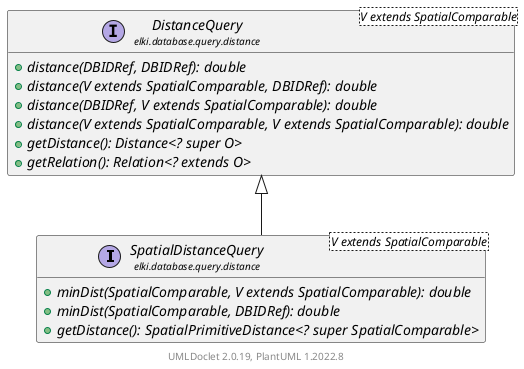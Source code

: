 @startuml
    remove .*\.(Instance|Par|Parameterizer|Factory)$
    set namespaceSeparator none
    hide empty fields
    hide empty methods

    interface "<size:14>SpatialDistanceQuery\n<size:10>elki.database.query.distance" as elki.database.query.distance.SpatialDistanceQuery<V extends SpatialComparable> [[SpatialDistanceQuery.html]] {
        {abstract} +minDist(SpatialComparable, V extends SpatialComparable): double
        {abstract} +minDist(SpatialComparable, DBIDRef): double
        {abstract} +getDistance(): SpatialPrimitiveDistance<? super SpatialComparable>
    }

    interface "<size:14>DistanceQuery\n<size:10>elki.database.query.distance" as elki.database.query.distance.DistanceQuery<V extends SpatialComparable> [[DistanceQuery.html]] {
        {abstract} +distance(DBIDRef, DBIDRef): double
        {abstract} +distance(V extends SpatialComparable, DBIDRef): double
        {abstract} +distance(DBIDRef, V extends SpatialComparable): double
        {abstract} +distance(V extends SpatialComparable, V extends SpatialComparable): double
        {abstract} +getDistance(): Distance<? super O>
        {abstract} +getRelation(): Relation<? extends O>
    }

    elki.database.query.distance.DistanceQuery <|-- elki.database.query.distance.SpatialDistanceQuery

    center footer UMLDoclet 2.0.19, PlantUML 1.2022.8
@enduml
